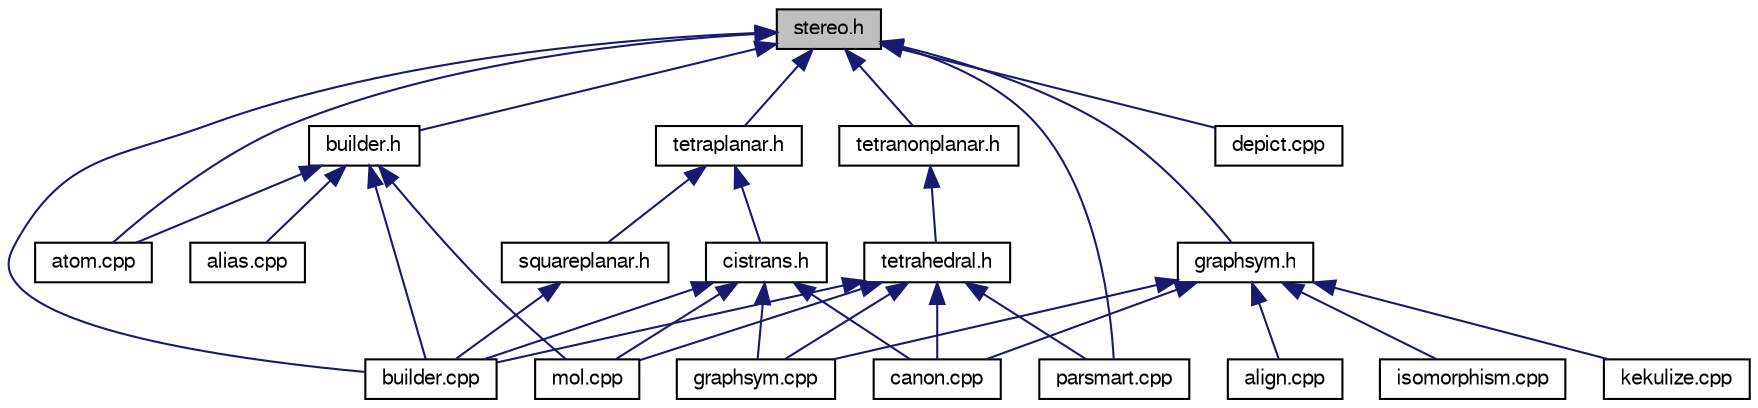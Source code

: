 digraph G
{
  edge [fontname="FreeSans",fontsize="10",labelfontname="FreeSans",labelfontsize="10"];
  node [fontname="FreeSans",fontsize="10",shape=record];
  Node1 [label="stereo.h",height=0.2,width=0.4,color="black", fillcolor="grey75", style="filled" fontcolor="black"];
  Node1 -> Node2 [dir=back,color="midnightblue",fontsize="10",style="solid",fontname="FreeSans"];
  Node2 [label="builder.h",height=0.2,width=0.4,color="black", fillcolor="white", style="filled",URL="$builder_8h.shtml",tooltip="Class to build 3D structures."];
  Node2 -> Node3 [dir=back,color="midnightblue",fontsize="10",style="solid",fontname="FreeSans"];
  Node3 [label="alias.cpp",height=0.2,width=0.4,color="black", fillcolor="white", style="filled",URL="$alias_8cpp.shtml",tooltip="OBGenericData class to for atom alias data (e.g., in 2D drawing programs for &quot;COOH&quot;)..."];
  Node2 -> Node4 [dir=back,color="midnightblue",fontsize="10",style="solid",fontname="FreeSans"];
  Node4 [label="atom.cpp",height=0.2,width=0.4,color="black", fillcolor="white", style="filled",URL="$atom_8cpp.shtml",tooltip="Handle OBAtom class."];
  Node2 -> Node5 [dir=back,color="midnightblue",fontsize="10",style="solid",fontname="FreeSans"];
  Node5 [label="builder.cpp",height=0.2,width=0.4,color="black", fillcolor="white", style="filled",URL="$builder_8cpp.shtml",tooltip="Handle OBBuilder class."];
  Node2 -> Node6 [dir=back,color="midnightblue",fontsize="10",style="solid",fontname="FreeSans"];
  Node6 [label="mol.cpp",height=0.2,width=0.4,color="black", fillcolor="white", style="filled",URL="$mol_8cpp.shtml",tooltip="Handle molecules. Implementation of OBMol."];
  Node1 -> Node7 [dir=back,color="midnightblue",fontsize="10",style="solid",fontname="FreeSans"];
  Node7 [label="graphsym.h",height=0.2,width=0.4,color="black", fillcolor="white", style="filled",URL="$graphsym_8h.shtml",tooltip="XXXX."];
  Node7 -> Node8 [dir=back,color="midnightblue",fontsize="10",style="solid",fontname="FreeSans"];
  Node8 [label="canon.cpp",height=0.2,width=0.4,color="black", fillcolor="white", style="filled",URL="$canon_8cpp.shtml",tooltip="Canonical numbering of SMILES, molecules and fragments."];
  Node7 -> Node9 [dir=back,color="midnightblue",fontsize="10",style="solid",fontname="FreeSans"];
  Node9 [label="graphsym.cpp",height=0.2,width=0.4,color="black", fillcolor="white", style="filled",URL="$graphsym_8cpp.shtml",tooltip="XXXX."];
  Node7 -> Node10 [dir=back,color="midnightblue",fontsize="10",style="solid",fontname="FreeSans"];
  Node10 [label="isomorphism.cpp",height=0.2,width=0.4,color="black", fillcolor="white", style="filled",URL="$isomorphism_8cpp.shtml"];
  Node7 -> Node11 [dir=back,color="midnightblue",fontsize="10",style="solid",fontname="FreeSans"];
  Node11 [label="kekulize.cpp",height=0.2,width=0.4,color="black", fillcolor="white", style="filled",URL="$kekulize_8cpp.shtml",tooltip="Alternate algorithm to kekulize a molecule (OBMol::NewPerceiveKekuleBonds())."];
  Node7 -> Node12 [dir=back,color="midnightblue",fontsize="10",style="solid",fontname="FreeSans"];
  Node12 [label="align.cpp",height=0.2,width=0.4,color="black", fillcolor="white", style="filled",URL="$align_8cpp.shtml",tooltip="Handle 3D coordinates."];
  Node1 -> Node13 [dir=back,color="midnightblue",fontsize="10",style="solid",fontname="FreeSans"];
  Node13 [label="tetranonplanar.h",height=0.2,width=0.4,color="black", fillcolor="white", style="filled",URL="$tetranonplanar_8h.shtml"];
  Node13 -> Node14 [dir=back,color="midnightblue",fontsize="10",style="solid",fontname="FreeSans"];
  Node14 [label="tetrahedral.h",height=0.2,width=0.4,color="black", fillcolor="white", style="filled",URL="$tetrahedral_8h.shtml"];
  Node14 -> Node5 [dir=back,color="midnightblue",fontsize="10",style="solid",fontname="FreeSans"];
  Node14 -> Node8 [dir=back,color="midnightblue",fontsize="10",style="solid",fontname="FreeSans"];
  Node14 -> Node9 [dir=back,color="midnightblue",fontsize="10",style="solid",fontname="FreeSans"];
  Node14 -> Node6 [dir=back,color="midnightblue",fontsize="10",style="solid",fontname="FreeSans"];
  Node14 -> Node15 [dir=back,color="midnightblue",fontsize="10",style="solid",fontname="FreeSans"];
  Node15 [label="parsmart.cpp",height=0.2,width=0.4,color="black", fillcolor="white", style="filled",URL="$parsmart_8cpp.shtml",tooltip="Implementation of Daylight SMARTS parser."];
  Node1 -> Node16 [dir=back,color="midnightblue",fontsize="10",style="solid",fontname="FreeSans"];
  Node16 [label="tetraplanar.h",height=0.2,width=0.4,color="black", fillcolor="white", style="filled",URL="$tetraplanar_8h.shtml"];
  Node16 -> Node17 [dir=back,color="midnightblue",fontsize="10",style="solid",fontname="FreeSans"];
  Node17 [label="cistrans.h",height=0.2,width=0.4,color="black", fillcolor="white", style="filled",URL="$cistrans_8h.shtml"];
  Node17 -> Node5 [dir=back,color="midnightblue",fontsize="10",style="solid",fontname="FreeSans"];
  Node17 -> Node8 [dir=back,color="midnightblue",fontsize="10",style="solid",fontname="FreeSans"];
  Node17 -> Node9 [dir=back,color="midnightblue",fontsize="10",style="solid",fontname="FreeSans"];
  Node17 -> Node6 [dir=back,color="midnightblue",fontsize="10",style="solid",fontname="FreeSans"];
  Node16 -> Node18 [dir=back,color="midnightblue",fontsize="10",style="solid",fontname="FreeSans"];
  Node18 [label="squareplanar.h",height=0.2,width=0.4,color="black", fillcolor="white", style="filled",URL="$squareplanar_8h.shtml"];
  Node18 -> Node5 [dir=back,color="midnightblue",fontsize="10",style="solid",fontname="FreeSans"];
  Node1 -> Node4 [dir=back,color="midnightblue",fontsize="10",style="solid",fontname="FreeSans"];
  Node1 -> Node5 [dir=back,color="midnightblue",fontsize="10",style="solid",fontname="FreeSans"];
  Node1 -> Node15 [dir=back,color="midnightblue",fontsize="10",style="solid",fontname="FreeSans"];
  Node1 -> Node19 [dir=back,color="midnightblue",fontsize="10",style="solid",fontname="FreeSans"];
  Node19 [label="depict.cpp",height=0.2,width=0.4,color="black", fillcolor="white", style="filled",URL="$depict_8cpp.shtml"];
}
